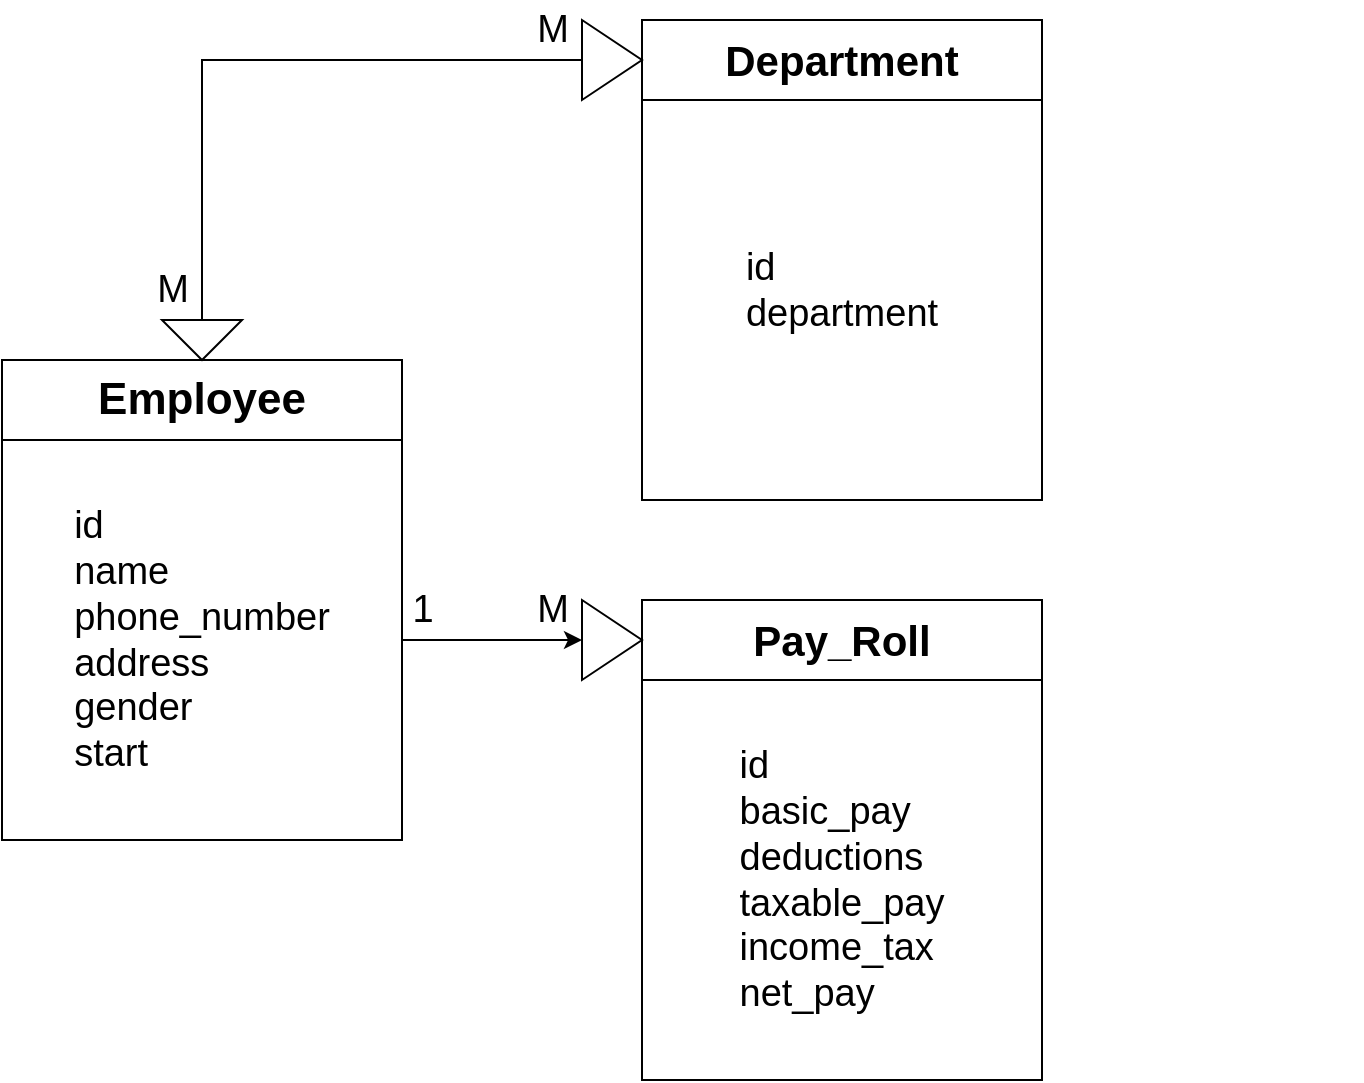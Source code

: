 <mxfile version="14.2.9" type="device"><diagram id="Gh9LE23EE8qz32K_l8vy" name="Page-1"><mxGraphModel dx="1038" dy="580" grid="1" gridSize="10" guides="1" tooltips="1" connect="1" arrows="1" fold="1" page="1" pageScale="1" pageWidth="850" pageHeight="1100" math="0" shadow="0"><root><mxCell id="0"/><mxCell id="1" parent="0"/><mxCell id="10etetuTKTppqNg3tXtR-9" style="edgeStyle=orthogonalEdgeStyle;rounded=0;orthogonalLoop=1;jettySize=auto;html=1;exitX=0.5;exitY=0;exitDx=0;exitDy=0;entryX=0;entryY=0.5;entryDx=0;entryDy=0;" edge="1" parent="1" source="10etetuTKTppqNg3tXtR-1" target="10etetuTKTppqNg3tXtR-4"><mxGeometry relative="1" as="geometry"><mxPoint x="350" y="50" as="targetPoint"/><Array as="points"><mxPoint x="140" y="50"/></Array></mxGeometry></mxCell><mxCell id="10etetuTKTppqNg3tXtR-1" value="Employee" style="rounded=0;whiteSpace=wrap;html=1;fontStyle=1;fontSize=22;" vertex="1" parent="1"><mxGeometry x="40" y="200" width="200" height="40" as="geometry"/></mxCell><mxCell id="10etetuTKTppqNg3tXtR-11" style="edgeStyle=orthogonalEdgeStyle;rounded=0;orthogonalLoop=1;jettySize=auto;html=1;exitX=1;exitY=0.5;exitDx=0;exitDy=0;entryX=0;entryY=0.5;entryDx=0;entryDy=0;" edge="1" parent="1" source="10etetuTKTppqNg3tXtR-24" target="10etetuTKTppqNg3tXtR-5"><mxGeometry relative="1" as="geometry"/></mxCell><mxCell id="10etetuTKTppqNg3tXtR-2" value="&lt;div style=&quot;text-align: left&quot;&gt;&lt;span&gt;id&lt;/span&gt;&lt;/div&gt;&lt;div style=&quot;text-align: left&quot;&gt;&lt;span&gt;name&lt;/span&gt;&lt;/div&gt;&lt;div style=&quot;text-align: left&quot;&gt;&lt;span&gt;phone_number&lt;/span&gt;&lt;/div&gt;&lt;div style=&quot;text-align: left&quot;&gt;&lt;span&gt;address&lt;/span&gt;&lt;/div&gt;&lt;div style=&quot;text-align: left&quot;&gt;&lt;span&gt;gender&lt;/span&gt;&lt;/div&gt;&lt;div style=&quot;text-align: left&quot;&gt;&lt;span&gt;start&lt;/span&gt;&lt;/div&gt;" style="rounded=0;whiteSpace=wrap;html=1;fontSize=19;" vertex="1" parent="1"><mxGeometry x="40" y="240" width="200" height="200" as="geometry"/></mxCell><mxCell id="10etetuTKTppqNg3tXtR-3" value="&lt;div style=&quot;text-align: left&quot;&gt;&lt;span&gt;id&lt;/span&gt;&lt;/div&gt;&lt;div style=&quot;text-align: left&quot;&gt;&lt;span&gt;department&lt;/span&gt;&lt;/div&gt;" style="rounded=0;whiteSpace=wrap;html=1;fontSize=19;align=center;" vertex="1" parent="1"><mxGeometry x="360" y="60" width="200" height="210" as="geometry"/></mxCell><mxCell id="10etetuTKTppqNg3tXtR-4" value="Department" style="rounded=0;whiteSpace=wrap;html=1;fontStyle=1;fontSize=21;" vertex="1" parent="1"><mxGeometry x="360" y="30" width="200" height="40" as="geometry"/></mxCell><mxCell id="10etetuTKTppqNg3tXtR-5" value="Pay_Roll" style="rounded=0;whiteSpace=wrap;html=1;fontStyle=1;fontSize=21;" vertex="1" parent="1"><mxGeometry x="360" y="320" width="200" height="40" as="geometry"/></mxCell><mxCell id="10etetuTKTppqNg3tXtR-6" value="&lt;div style=&quot;text-align: left&quot;&gt;&lt;span&gt;id&lt;/span&gt;&lt;/div&gt;&lt;div style=&quot;text-align: left&quot;&gt;&lt;span&gt;basic_pay&lt;/span&gt;&lt;/div&gt;&lt;div style=&quot;text-align: left&quot;&gt;&lt;span&gt;deductions&lt;/span&gt;&lt;/div&gt;&lt;div style=&quot;text-align: left&quot;&gt;&lt;span&gt;taxable_pay&lt;/span&gt;&lt;/div&gt;&lt;div style=&quot;text-align: left&quot;&gt;&lt;span&gt;income_tax&lt;/span&gt;&lt;/div&gt;&lt;div style=&quot;text-align: left&quot;&gt;&lt;span&gt;net_pay&lt;/span&gt;&lt;/div&gt;" style="rounded=0;whiteSpace=wrap;html=1;fontSize=19;" vertex="1" parent="1"><mxGeometry x="360" y="360" width="200" height="200" as="geometry"/></mxCell><mxCell id="10etetuTKTppqNg3tXtR-20" value="" style="triangle;whiteSpace=wrap;html=1;strokeColor=none;" vertex="1" parent="1"><mxGeometry x="700" y="135" width="20" height="25" as="geometry"/></mxCell><mxCell id="10etetuTKTppqNg3tXtR-23" value="" style="triangle;whiteSpace=wrap;html=1;" vertex="1" parent="1"><mxGeometry x="330" y="30" width="30" height="40" as="geometry"/></mxCell><mxCell id="10etetuTKTppqNg3tXtR-24" value="" style="triangle;whiteSpace=wrap;html=1;" vertex="1" parent="1"><mxGeometry x="330" y="320" width="30" height="40" as="geometry"/></mxCell><mxCell id="10etetuTKTppqNg3tXtR-25" style="edgeStyle=orthogonalEdgeStyle;rounded=0;orthogonalLoop=1;jettySize=auto;html=1;exitX=1;exitY=0.5;exitDx=0;exitDy=0;entryX=0;entryY=0.5;entryDx=0;entryDy=0;" edge="1" parent="1" source="10etetuTKTppqNg3tXtR-2" target="10etetuTKTppqNg3tXtR-24"><mxGeometry relative="1" as="geometry"><mxPoint x="240" y="340" as="sourcePoint"/><mxPoint x="360" y="340" as="targetPoint"/></mxGeometry></mxCell><mxCell id="10etetuTKTppqNg3tXtR-26" value="" style="triangle;whiteSpace=wrap;html=1;direction=south;" vertex="1" parent="1"><mxGeometry x="120" y="180" width="40" height="20" as="geometry"/></mxCell><mxCell id="10etetuTKTppqNg3tXtR-29" value="M" style="text;html=1;align=center;verticalAlign=middle;resizable=0;points=[];autosize=1;fontSize=19;" vertex="1" parent="1"><mxGeometry x="300" y="20" width="30" height="30" as="geometry"/></mxCell><mxCell id="10etetuTKTppqNg3tXtR-30" value="M" style="text;html=1;align=center;verticalAlign=middle;resizable=0;points=[];autosize=1;fontSize=19;" vertex="1" parent="1"><mxGeometry x="110" y="150" width="30" height="30" as="geometry"/></mxCell><mxCell id="10etetuTKTppqNg3tXtR-32" value="M" style="text;html=1;align=center;verticalAlign=middle;resizable=0;points=[];autosize=1;fontSize=19;" vertex="1" parent="1"><mxGeometry x="300" y="310" width="30" height="30" as="geometry"/></mxCell><mxCell id="10etetuTKTppqNg3tXtR-33" value="1" style="text;html=1;align=center;verticalAlign=middle;resizable=0;points=[];autosize=1;fontSize=19;" vertex="1" parent="1"><mxGeometry x="235" y="310" width="30" height="30" as="geometry"/></mxCell></root></mxGraphModel></diagram></mxfile>